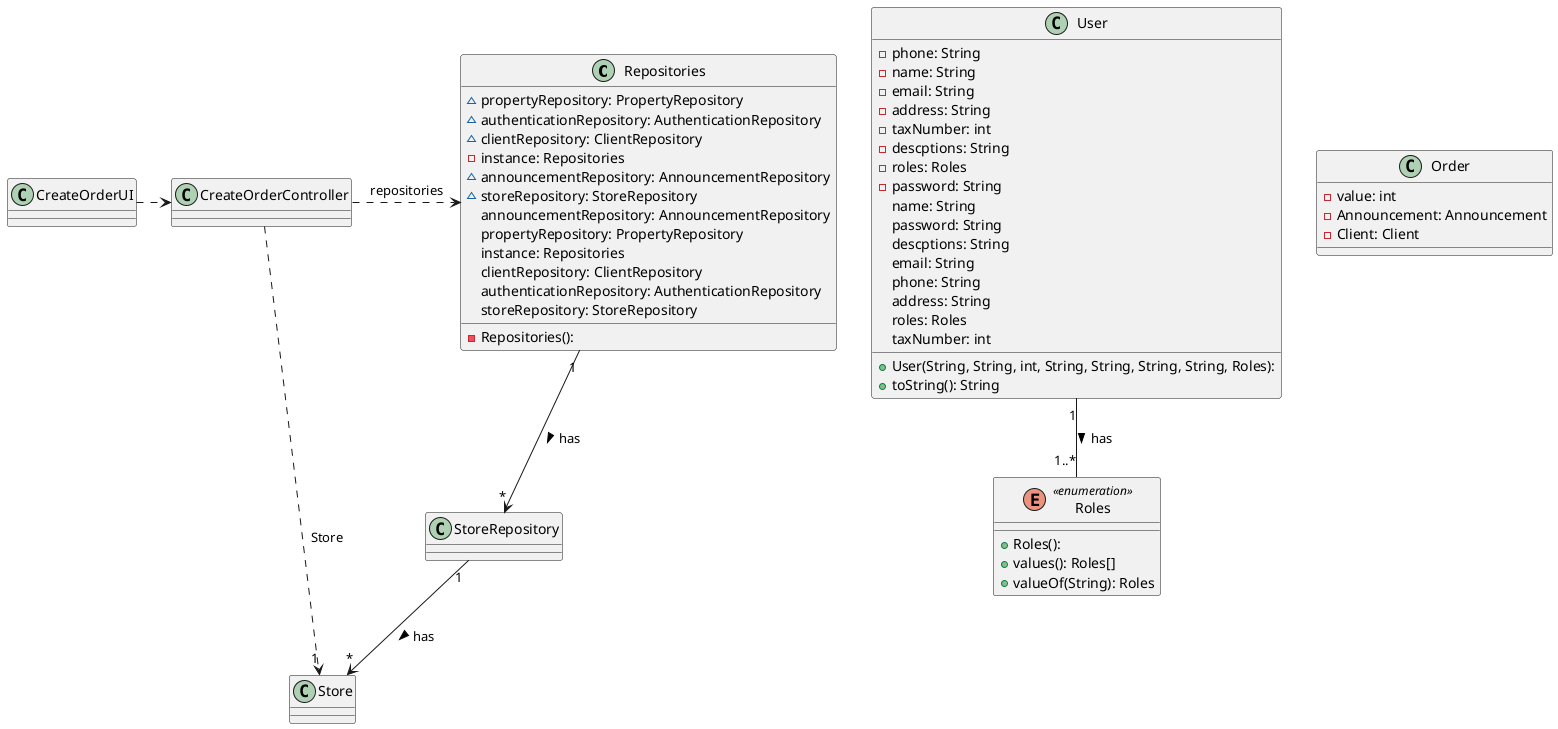 @startuml
'skinparam monochrome true
skinparam packageStyle rectangle
skinparam shadowing false
skinparam linetype polyline
'skinparam linetype orto

skinparam classAttributeIconSize "2"
'left to right direction
class Repositories {
  - Repositories():
  ~ propertyRepository: PropertyRepository
  ~ authenticationRepository: AuthenticationRepository
  ~ clientRepository: ClientRepository
  - instance: Repositories
  ~ announcementRepository: AnnouncementRepository
  ~ storeRepository: StoreRepository
   announcementRepository: AnnouncementRepository
   propertyRepository: PropertyRepository
   instance: Repositories
   clientRepository: ClientRepository
   authenticationRepository: AuthenticationRepository
   storeRepository: StoreRepository
}


class User {
  + User(String, String, int, String, String, String, String, Roles):
  - phone: String
  - name: String
  - email: String
  - address: String
  - taxNumber: int
  - descptions: String
  - roles: Roles
  - password: String
  + toString(): String
   name: String
   password: String
   descptions: String
   email: String
   phone: String
   address: String
   roles: Roles
   taxNumber: int
}
enum Roles << enumeration >> {
  + Roles():
  + values(): Roles[]
  + valueOf(String): Roles
}

class CreateOrderUI{
}
class CreateOrderController{
}

class Order{
    - value: int
    -Announcement: Announcement
    -Client: Client
}

User "1"--"1..*" Roles : has >
CreateOrderController .> Repositories : repositories
CreateOrderUI .> CreateOrderController
CreateOrderController ..> "1" Store : Store
Repositories "1" --> "*" StoreRepository : has >
StoreRepository "1" --> "*" Store : has >
@enduml